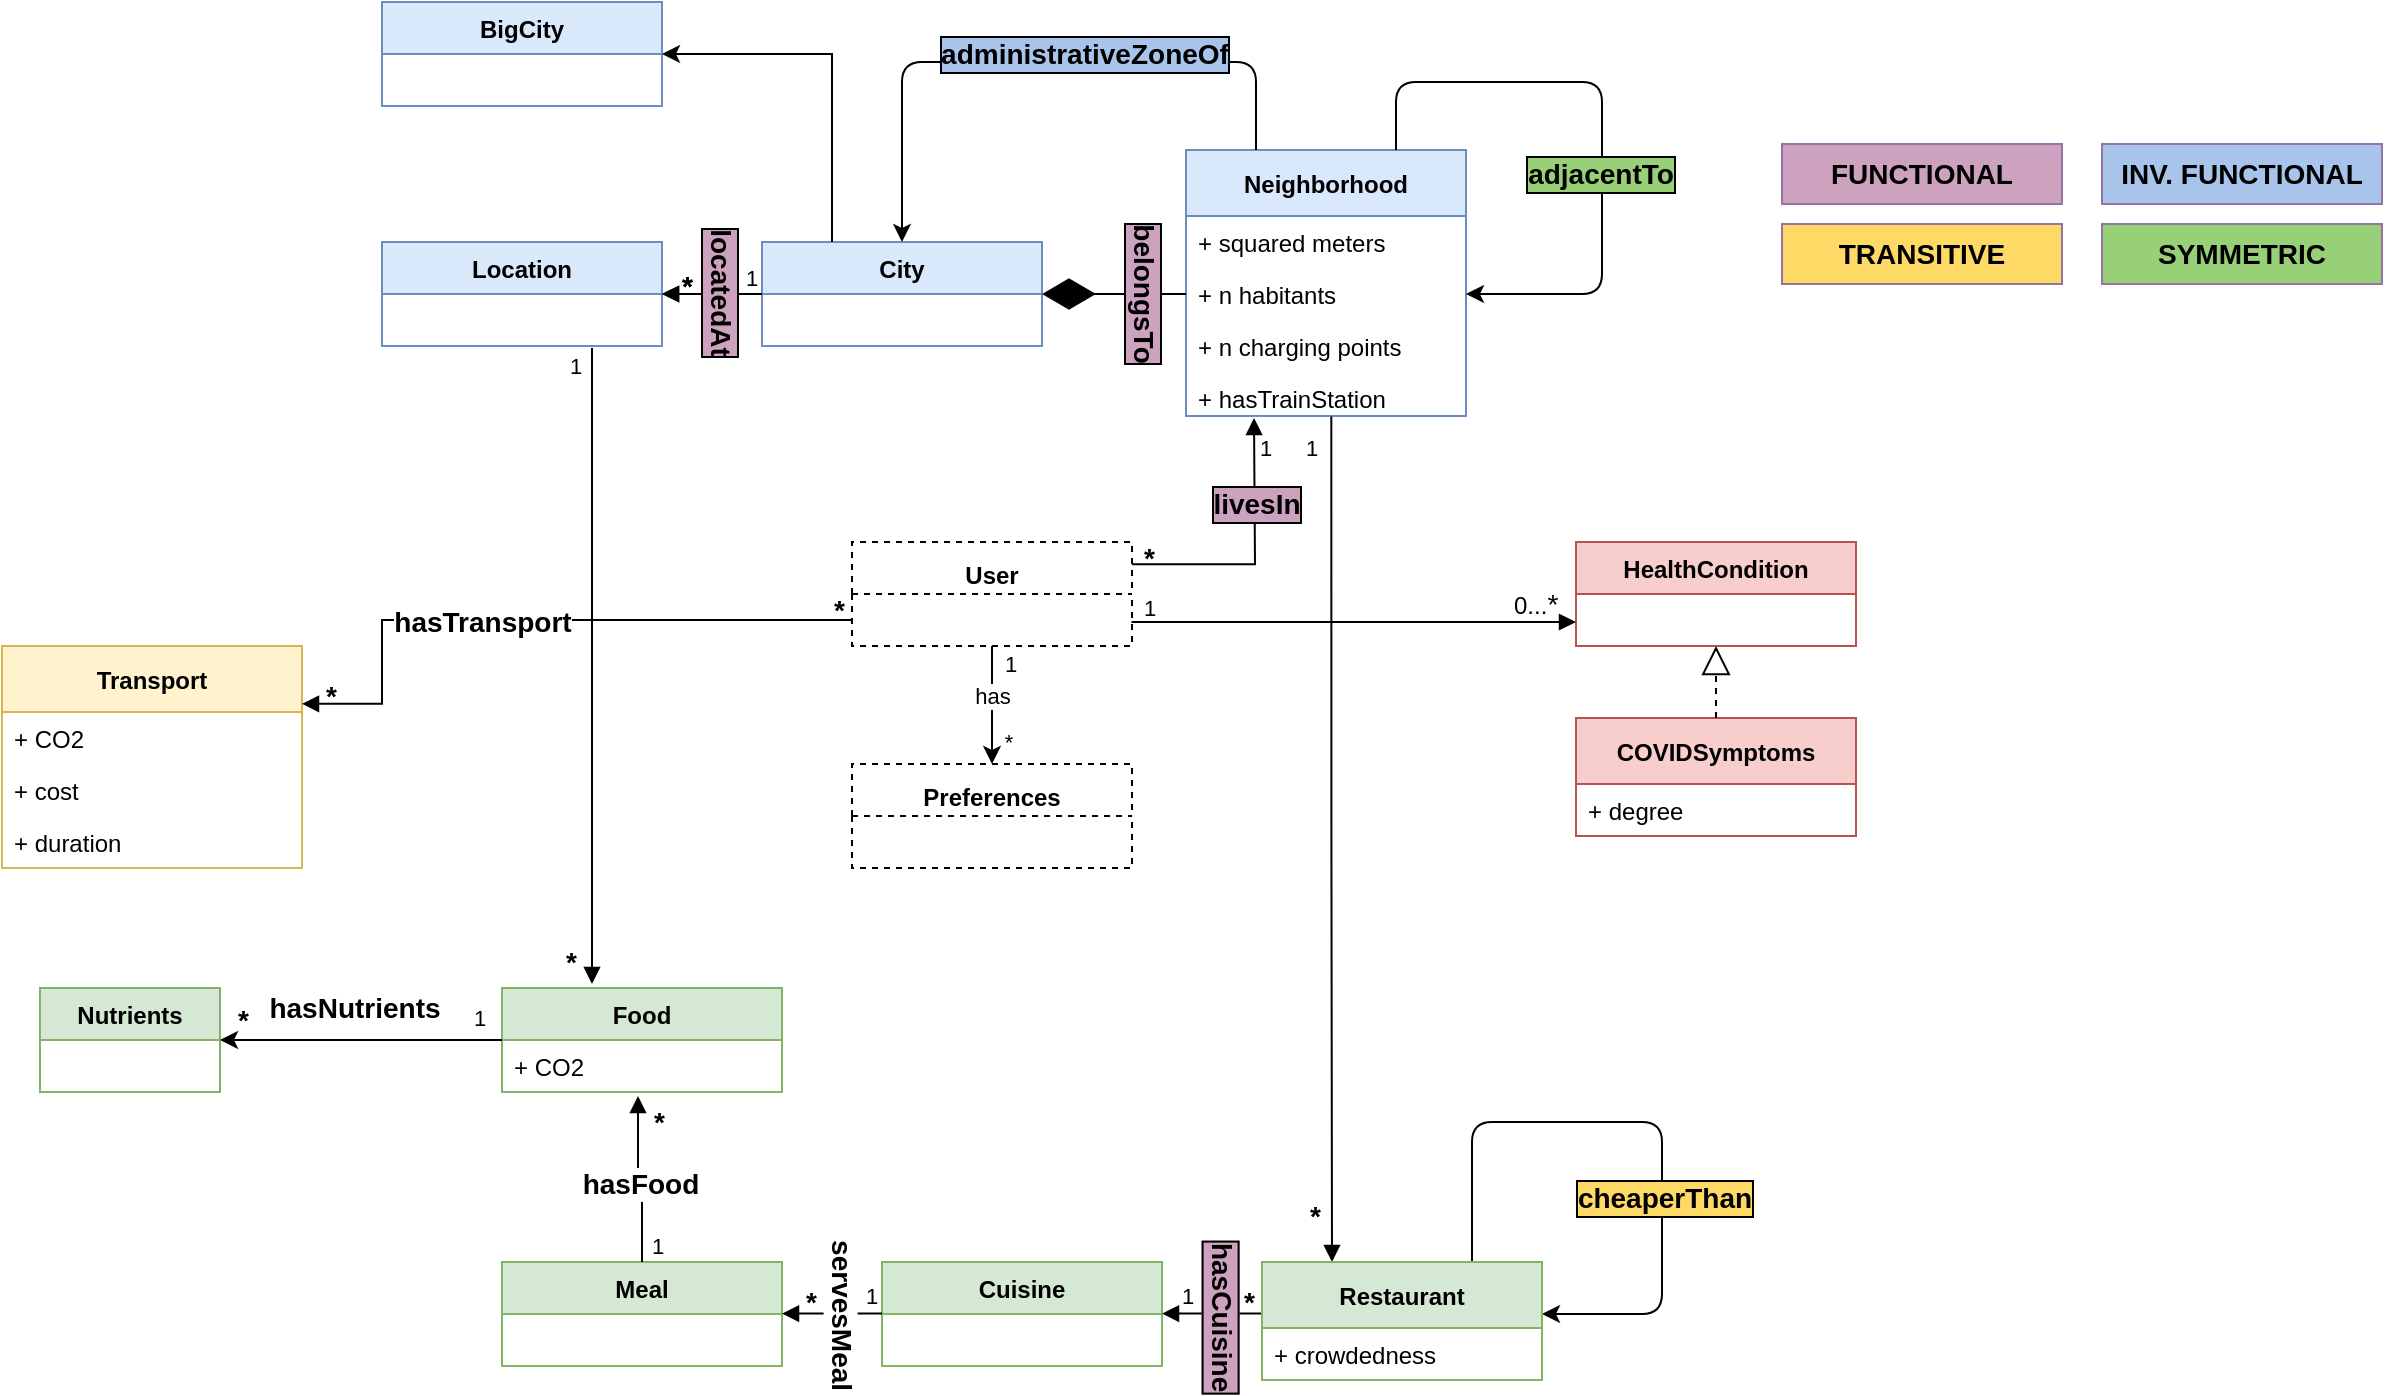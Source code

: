 <mxfile version="15.6.2" type="device"><diagram id="C5RBs43oDa-KdzZeNtuy" name="Page-1"><mxGraphModel dx="1483" dy="781" grid="1" gridSize="10" guides="1" tooltips="1" connect="1" arrows="1" fold="1" page="1" pageScale="1" pageWidth="827" pageHeight="1169" math="0" shadow="0"><root><mxCell id="WIyWlLk6GJQsqaUBKTNV-0"/><mxCell id="WIyWlLk6GJQsqaUBKTNV-1" parent="WIyWlLk6GJQsqaUBKTNV-0"/><object label="Neighborhood" id="T_Ml_1da-Do7WgOBahn7-0"><mxCell style="swimlane;fontStyle=1;childLayout=stackLayout;horizontal=1;startSize=33;fillColor=#dae8fc;horizontalStack=0;resizeParent=1;resizeParentMax=0;resizeLast=0;collapsible=1;marginBottom=0;strokeColor=#6c8ebf;" parent="WIyWlLk6GJQsqaUBKTNV-1" vertex="1"><mxGeometry x="632" y="114" width="140" height="133" as="geometry"><mxRectangle x="40" y="40" width="110" height="26" as="alternateBounds"/></mxGeometry></mxCell></object><mxCell id="T_Ml_1da-Do7WgOBahn7-1" value="+ squared meters" style="text;strokeColor=none;fillColor=none;align=left;verticalAlign=top;spacingLeft=4;spacingRight=4;overflow=hidden;rotatable=0;points=[[0,0.5],[1,0.5]];portConstraint=eastwest;" parent="T_Ml_1da-Do7WgOBahn7-0" vertex="1"><mxGeometry y="33" width="140" height="26" as="geometry"/></mxCell><mxCell id="T_Ml_1da-Do7WgOBahn7-2" value="+ n habitants" style="text;strokeColor=none;fillColor=none;align=left;verticalAlign=top;spacingLeft=4;spacingRight=4;overflow=hidden;rotatable=0;points=[[0,0.5],[1,0.5]];portConstraint=eastwest;" parent="T_Ml_1da-Do7WgOBahn7-0" vertex="1"><mxGeometry y="59" width="140" height="26" as="geometry"/></mxCell><mxCell id="T_Ml_1da-Do7WgOBahn7-3" value="+ n charging points" style="text;strokeColor=none;fillColor=none;align=left;verticalAlign=top;spacingLeft=4;spacingRight=4;overflow=hidden;rotatable=0;points=[[0,0.5],[1,0.5]];portConstraint=eastwest;" parent="T_Ml_1da-Do7WgOBahn7-0" vertex="1"><mxGeometry y="85" width="140" height="26" as="geometry"/></mxCell><mxCell id="T_Ml_1da-Do7WgOBahn7-25" value="+ hasTrainStation" style="text;strokeColor=none;fillColor=none;align=left;verticalAlign=top;spacingLeft=4;spacingRight=4;overflow=hidden;rotatable=0;points=[[0,0.5],[1,0.5]];portConstraint=eastwest;" parent="T_Ml_1da-Do7WgOBahn7-0" vertex="1"><mxGeometry y="111" width="140" height="22" as="geometry"/></mxCell><mxCell id="654lQBCFbdQVXizHw6_N-2" value="" style="endArrow=classic;html=1;fontSize=14;exitX=0.75;exitY=0;exitDx=0;exitDy=0;entryX=1;entryY=0.5;entryDx=0;entryDy=0;" parent="T_Ml_1da-Do7WgOBahn7-0" source="T_Ml_1da-Do7WgOBahn7-0" target="T_Ml_1da-Do7WgOBahn7-2" edge="1"><mxGeometry width="50" height="50" relative="1" as="geometry"><mxPoint x="108" y="-44" as="sourcePoint"/><mxPoint x="158" y="-94" as="targetPoint"/><Array as="points"><mxPoint x="105" y="-34"/><mxPoint x="168" y="-34"/><mxPoint x="208" y="-34"/><mxPoint x="208" y="72"/><mxPoint x="168" y="72"/></Array></mxGeometry></mxCell><mxCell id="654lQBCFbdQVXizHw6_N-3" value="adjacentTo" style="edgeLabel;html=1;align=center;verticalAlign=middle;resizable=0;points=[];fontSize=14;labelBackgroundColor=#97D077;fontStyle=1;labelBorderColor=#000000;" parent="654lQBCFbdQVXizHw6_N-2" vertex="1" connectable="0"><mxGeometry x="0.175" y="-1" relative="1" as="geometry"><mxPoint as="offset"/></mxGeometry></mxCell><mxCell id="T_Ml_1da-Do7WgOBahn7-33" value="City" style="swimlane;fontStyle=1;childLayout=stackLayout;horizontal=1;startSize=26;fillColor=#dae8fc;horizontalStack=0;resizeParent=1;resizeParentMax=0;resizeLast=0;collapsible=1;marginBottom=0;align=center;verticalAlign=middle;html=0;strokeColor=#6c8ebf;" parent="WIyWlLk6GJQsqaUBKTNV-1" vertex="1"><mxGeometry x="420" y="160" width="140" height="52" as="geometry"/></mxCell><mxCell id="T_Ml_1da-Do7WgOBahn7-37" value="Location" style="swimlane;fontStyle=1;childLayout=stackLayout;horizontal=1;startSize=26;fillColor=#dae8fc;horizontalStack=0;resizeParent=1;resizeParentMax=0;resizeLast=0;collapsible=1;marginBottom=0;align=center;verticalAlign=middle;html=0;strokeColor=#6c8ebf;" parent="WIyWlLk6GJQsqaUBKTNV-1" vertex="1"><mxGeometry x="230" y="160" width="140" height="52" as="geometry"/></mxCell><mxCell id="T_Ml_1da-Do7WgOBahn7-49" value="" style="endArrow=diamondThin;endFill=1;endSize=24;html=1;exitX=0;exitY=0.5;exitDx=0;exitDy=0;entryX=1;entryY=0.5;entryDx=0;entryDy=0;" parent="WIyWlLk6GJQsqaUBKTNV-1" source="T_Ml_1da-Do7WgOBahn7-2" target="T_Ml_1da-Do7WgOBahn7-33" edge="1"><mxGeometry width="160" relative="1" as="geometry"><mxPoint x="320" y="290" as="sourcePoint"/><mxPoint x="480" y="290" as="targetPoint"/></mxGeometry></mxCell><mxCell id="654lQBCFbdQVXizHw6_N-7" value="belongsTo" style="edgeLabel;html=1;align=center;verticalAlign=middle;resizable=0;points=[];fontSize=14;fontStyle=1;labelBackgroundColor=#CDA2BE;labelBorderColor=#000000;rotation=90;" parent="T_Ml_1da-Do7WgOBahn7-49" vertex="1" connectable="0"><mxGeometry x="-0.418" y="-1" relative="1" as="geometry"><mxPoint as="offset"/></mxGeometry></mxCell><mxCell id="T_Ml_1da-Do7WgOBahn7-50" value="" style="endArrow=block;endFill=1;html=1;edgeStyle=orthogonalEdgeStyle;align=left;verticalAlign=top;exitX=0;exitY=0.5;exitDx=0;exitDy=0;entryX=1;entryY=0.5;entryDx=0;entryDy=0;" parent="WIyWlLk6GJQsqaUBKTNV-1" source="T_Ml_1da-Do7WgOBahn7-33" target="T_Ml_1da-Do7WgOBahn7-37" edge="1"><mxGeometry x="-1" relative="1" as="geometry"><mxPoint x="440" y="240" as="sourcePoint"/><mxPoint x="600" y="240" as="targetPoint"/><Array as="points"><mxPoint x="400" y="186"/><mxPoint x="400" y="186"/></Array></mxGeometry></mxCell><mxCell id="T_Ml_1da-Do7WgOBahn7-51" value="1" style="edgeLabel;resizable=0;html=1;align=left;verticalAlign=bottom;" parent="T_Ml_1da-Do7WgOBahn7-50" connectable="0" vertex="1"><mxGeometry x="-1" relative="1" as="geometry"><mxPoint x="-10" as="offset"/></mxGeometry></mxCell><mxCell id="T_Ml_1da-Do7WgOBahn7-58" value="*" style="edgeLabel;resizable=0;html=1;align=left;verticalAlign=bottom;labelBackgroundColor=none;fontSize=14;fontStyle=1" parent="T_Ml_1da-Do7WgOBahn7-50" connectable="0" vertex="1"><mxGeometry x="-1" relative="1" as="geometry"><mxPoint x="-42" y="6" as="offset"/></mxGeometry></mxCell><mxCell id="T_Ml_1da-Do7WgOBahn7-59" value="User" style="swimlane;fontStyle=1;childLayout=stackLayout;horizontal=1;startSize=26;horizontalStack=0;resizeParent=1;resizeParentMax=0;resizeLast=0;collapsible=1;marginBottom=0;align=center;verticalAlign=bottom;html=0;strokeWidth=1;perimeterSpacing=0;rounded=0;shadow=0;sketch=0;swimlaneLine=1;swimlaneFillColor=none;dashed=1;" parent="WIyWlLk6GJQsqaUBKTNV-1" vertex="1"><mxGeometry x="465" y="310" width="140" height="52" as="geometry"/></mxCell><object label="Transport" id="T_Ml_1da-Do7WgOBahn7-70"><mxCell style="swimlane;fontStyle=1;childLayout=stackLayout;horizontal=1;startSize=33;fillColor=#fff2cc;horizontalStack=0;resizeParent=1;resizeParentMax=0;resizeLast=0;collapsible=1;marginBottom=0;strokeColor=#d6b656;" parent="WIyWlLk6GJQsqaUBKTNV-1" vertex="1"><mxGeometry x="40" y="362" width="150" height="111" as="geometry"><mxRectangle x="40" y="40" width="110" height="26" as="alternateBounds"/></mxGeometry></mxCell></object><mxCell id="T_Ml_1da-Do7WgOBahn7-71" value="+ CO2" style="text;strokeColor=none;fillColor=none;align=left;verticalAlign=top;spacingLeft=4;spacingRight=4;overflow=hidden;rotatable=0;points=[[0,0.5],[1,0.5]];portConstraint=eastwest;" parent="T_Ml_1da-Do7WgOBahn7-70" vertex="1"><mxGeometry y="33" width="150" height="26" as="geometry"/></mxCell><mxCell id="T_Ml_1da-Do7WgOBahn7-72" value="+ cost" style="text;strokeColor=none;fillColor=none;align=left;verticalAlign=top;spacingLeft=4;spacingRight=4;overflow=hidden;rotatable=0;points=[[0,0.5],[1,0.5]];portConstraint=eastwest;" parent="T_Ml_1da-Do7WgOBahn7-70" vertex="1"><mxGeometry y="59" width="150" height="26" as="geometry"/></mxCell><mxCell id="T_Ml_1da-Do7WgOBahn7-73" value="+ duration" style="text;strokeColor=none;fillColor=none;align=left;verticalAlign=top;spacingLeft=4;spacingRight=4;overflow=hidden;rotatable=0;points=[[0,0.5],[1,0.5]];portConstraint=eastwest;" parent="T_Ml_1da-Do7WgOBahn7-70" vertex="1"><mxGeometry y="85" width="150" height="26" as="geometry"/></mxCell><mxCell id="EdTbxJ6n0qYbMVYnGcvV-22" value="Food" style="swimlane;fontStyle=1;childLayout=stackLayout;horizontal=1;startSize=26;fillColor=#d5e8d4;horizontalStack=0;resizeParent=1;resizeParentMax=0;resizeLast=0;collapsible=1;marginBottom=0;strokeColor=#82b366;" parent="WIyWlLk6GJQsqaUBKTNV-1" vertex="1"><mxGeometry x="290" y="533" width="140" height="52" as="geometry"/></mxCell><mxCell id="EdTbxJ6n0qYbMVYnGcvV-23" value="+ CO2" style="text;strokeColor=none;fillColor=none;align=left;verticalAlign=top;spacingLeft=4;spacingRight=4;overflow=hidden;rotatable=0;points=[[0,0.5],[1,0.5]];portConstraint=eastwest;" parent="EdTbxJ6n0qYbMVYnGcvV-22" vertex="1"><mxGeometry y="26" width="140" height="26" as="geometry"/></mxCell><mxCell id="EdTbxJ6n0qYbMVYnGcvV-26" value="Meal" style="swimlane;fontStyle=1;childLayout=stackLayout;horizontal=1;startSize=26;fillColor=#d5e8d4;horizontalStack=0;resizeParent=1;resizeParentMax=0;resizeLast=0;collapsible=1;marginBottom=0;align=center;verticalAlign=middle;html=0;strokeColor=#82b366;" parent="WIyWlLk6GJQsqaUBKTNV-1" vertex="1"><mxGeometry x="290" y="670" width="140" height="52" as="geometry"/></mxCell><mxCell id="EdTbxJ6n0qYbMVYnGcvV-31" value="Cuisine" style="swimlane;fontStyle=1;childLayout=stackLayout;horizontal=1;startSize=26;fillColor=#d5e8d4;horizontalStack=0;resizeParent=1;resizeParentMax=0;resizeLast=0;collapsible=1;marginBottom=0;align=center;verticalAlign=middle;html=0;strokeColor=#82b366;" parent="WIyWlLk6GJQsqaUBKTNV-1" vertex="1"><mxGeometry x="480" y="670" width="140" height="52" as="geometry"/></mxCell><mxCell id="EdTbxJ6n0qYbMVYnGcvV-33" value="" style="endArrow=block;endFill=1;html=1;edgeStyle=orthogonalEdgeStyle;align=left;verticalAlign=top;exitX=0;exitY=0.5;exitDx=0;exitDy=0;entryX=1;entryY=0.5;entryDx=0;entryDy=0;" parent="WIyWlLk6GJQsqaUBKTNV-1" edge="1"><mxGeometry x="-1" relative="1" as="geometry"><mxPoint x="670" y="695.8" as="sourcePoint"/><mxPoint x="620" y="695.8" as="targetPoint"/></mxGeometry></mxCell><mxCell id="EdTbxJ6n0qYbMVYnGcvV-34" value="*" style="edgeLabel;resizable=0;html=1;align=left;verticalAlign=bottom;fontSize=14;fontStyle=1;labelBackgroundColor=none;" parent="EdTbxJ6n0qYbMVYnGcvV-33" connectable="0" vertex="1"><mxGeometry x="-1" relative="1" as="geometry"><mxPoint x="-11" y="5" as="offset"/></mxGeometry></mxCell><mxCell id="EdTbxJ6n0qYbMVYnGcvV-35" value="1" style="edgeLabel;resizable=0;html=1;align=left;verticalAlign=bottom;" parent="EdTbxJ6n0qYbMVYnGcvV-33" connectable="0" vertex="1"><mxGeometry x="-1" relative="1" as="geometry"><mxPoint x="-42" as="offset"/></mxGeometry></mxCell><mxCell id="654lQBCFbdQVXizHw6_N-8" value="hasCuisine" style="edgeLabel;html=1;align=center;verticalAlign=middle;resizable=0;points=[];fontSize=14;rotation=90;labelBackgroundColor=#CDA2BE;labelBorderColor=#000000;fontStyle=1" parent="EdTbxJ6n0qYbMVYnGcvV-33" vertex="1" connectable="0"><mxGeometry x="-0.243" y="1" relative="1" as="geometry"><mxPoint x="-1" as="offset"/></mxGeometry></mxCell><mxCell id="EdTbxJ6n0qYbMVYnGcvV-36" value="" style="endArrow=block;endFill=1;html=1;edgeStyle=orthogonalEdgeStyle;align=left;verticalAlign=top;exitX=0;exitY=0.5;exitDx=0;exitDy=0;entryX=1;entryY=0.5;entryDx=0;entryDy=0;" parent="WIyWlLk6GJQsqaUBKTNV-1" edge="1"><mxGeometry x="-1" relative="1" as="geometry"><mxPoint x="480" y="695.8" as="sourcePoint"/><mxPoint x="430" y="695.8" as="targetPoint"/></mxGeometry></mxCell><mxCell id="EdTbxJ6n0qYbMVYnGcvV-37" value="1" style="edgeLabel;resizable=0;html=1;align=left;verticalAlign=bottom;" parent="EdTbxJ6n0qYbMVYnGcvV-36" connectable="0" vertex="1"><mxGeometry x="-1" relative="1" as="geometry"><mxPoint x="-10" as="offset"/></mxGeometry></mxCell><mxCell id="EdTbxJ6n0qYbMVYnGcvV-38" value="*" style="edgeLabel;resizable=0;html=1;align=left;verticalAlign=bottom;fontSize=14;fontStyle=1;labelBackgroundColor=none;" parent="EdTbxJ6n0qYbMVYnGcvV-36" connectable="0" vertex="1"><mxGeometry x="-1" relative="1" as="geometry"><mxPoint x="-40" y="5" as="offset"/></mxGeometry></mxCell><mxCell id="654lQBCFbdQVXizHw6_N-21" value="servesMeal" style="edgeLabel;html=1;align=center;verticalAlign=middle;resizable=0;points=[];fontSize=14;rotation=90;fontStyle=1" parent="EdTbxJ6n0qYbMVYnGcvV-36" vertex="1" connectable="0"><mxGeometry x="-0.195" relative="1" as="geometry"><mxPoint as="offset"/></mxGeometry></mxCell><mxCell id="EdTbxJ6n0qYbMVYnGcvV-39" value="" style="endArrow=block;endFill=1;html=1;edgeStyle=orthogonalEdgeStyle;align=left;verticalAlign=top;exitX=1;exitY=0.214;exitDx=0;exitDy=0;exitPerimeter=0;rounded=0;" parent="WIyWlLk6GJQsqaUBKTNV-1" source="T_Ml_1da-Do7WgOBahn7-59" edge="1"><mxGeometry x="-1" relative="1" as="geometry"><mxPoint x="606" y="321" as="sourcePoint"/><mxPoint x="666" y="248" as="targetPoint"/></mxGeometry></mxCell><mxCell id="EdTbxJ6n0qYbMVYnGcvV-40" value="1" style="edgeLabel;resizable=0;html=1;align=left;verticalAlign=bottom;labelBackgroundColor=none;" parent="EdTbxJ6n0qYbMVYnGcvV-39" connectable="0" vertex="1"><mxGeometry x="-1" relative="1" as="geometry"><mxPoint x="62" y="-50" as="offset"/></mxGeometry></mxCell><mxCell id="EdTbxJ6n0qYbMVYnGcvV-41" value="*" style="edgeLabel;resizable=0;html=1;align=left;verticalAlign=bottom;labelBackgroundColor=none;fontSize=14;fontStyle=1" parent="EdTbxJ6n0qYbMVYnGcvV-39" connectable="0" vertex="1"><mxGeometry x="-1" relative="1" as="geometry"><mxPoint x="4" y="7" as="offset"/></mxGeometry></mxCell><mxCell id="654lQBCFbdQVXizHw6_N-18" value="livesIn" style="edgeLabel;html=1;align=center;verticalAlign=middle;resizable=0;points=[];fontSize=14;fontStyle=1;labelBackgroundColor=#CDA2BE;labelBorderColor=#000000;" parent="EdTbxJ6n0qYbMVYnGcvV-39" vertex="1" connectable="0"><mxGeometry x="0.14" relative="1" as="geometry"><mxPoint y="-15" as="offset"/></mxGeometry></mxCell><mxCell id="EdTbxJ6n0qYbMVYnGcvV-42" value="" style="endArrow=block;endFill=1;html=1;edgeStyle=orthogonalEdgeStyle;align=left;verticalAlign=top;exitX=0.5;exitY=0;exitDx=0;exitDy=0;" parent="WIyWlLk6GJQsqaUBKTNV-1" source="EdTbxJ6n0qYbMVYnGcvV-26" edge="1"><mxGeometry x="-1" relative="1" as="geometry"><mxPoint x="390" y="630" as="sourcePoint"/><mxPoint x="358" y="587" as="targetPoint"/><Array as="points"><mxPoint x="360" y="630"/><mxPoint x="358" y="630"/></Array></mxGeometry></mxCell><mxCell id="EdTbxJ6n0qYbMVYnGcvV-43" value="1" style="edgeLabel;resizable=0;html=1;align=left;verticalAlign=bottom;" parent="EdTbxJ6n0qYbMVYnGcvV-42" connectable="0" vertex="1"><mxGeometry x="-1" relative="1" as="geometry"><mxPoint x="3" as="offset"/></mxGeometry></mxCell><mxCell id="EdTbxJ6n0qYbMVYnGcvV-44" value="*" style="edgeLabel;resizable=0;html=1;align=left;verticalAlign=bottom;fontSize=14;fontStyle=1;labelBackgroundColor=none;" parent="EdTbxJ6n0qYbMVYnGcvV-42" connectable="0" vertex="1"><mxGeometry x="-1" relative="1" as="geometry"><mxPoint x="4" y="-60" as="offset"/></mxGeometry></mxCell><mxCell id="654lQBCFbdQVXizHw6_N-10" value="hasFood" style="edgeLabel;html=1;align=center;verticalAlign=middle;resizable=0;points=[];fontSize=14;labelBorderColor=none;fontStyle=1;labelBackgroundColor=default;" parent="EdTbxJ6n0qYbMVYnGcvV-42" vertex="1" connectable="0"><mxGeometry x="-0.205" y="1" relative="1" as="geometry"><mxPoint y="-5" as="offset"/></mxGeometry></mxCell><mxCell id="EdTbxJ6n0qYbMVYnGcvV-45" value="HealthCondition" style="swimlane;fontStyle=1;childLayout=stackLayout;horizontal=1;startSize=26;fillColor=#f8cecc;horizontalStack=0;resizeParent=1;resizeParentMax=0;resizeLast=0;collapsible=1;marginBottom=0;align=center;verticalAlign=middle;html=0;strokeColor=#b85450;" parent="WIyWlLk6GJQsqaUBKTNV-1" vertex="1"><mxGeometry x="827" y="310" width="140" height="52" as="geometry"/></mxCell><mxCell id="EdTbxJ6n0qYbMVYnGcvV-49" value="" style="endArrow=block;endFill=1;html=1;edgeStyle=orthogonalEdgeStyle;align=left;verticalAlign=top;exitX=0.519;exitY=1.013;exitDx=0;exitDy=0;entryX=0.25;entryY=0;entryDx=0;entryDy=0;exitPerimeter=0;" parent="WIyWlLk6GJQsqaUBKTNV-1" source="T_Ml_1da-Do7WgOBahn7-25" edge="1"><mxGeometry x="-1" relative="1" as="geometry"><mxPoint x="670" y="270" as="sourcePoint"/><mxPoint x="705" y="670" as="targetPoint"/></mxGeometry></mxCell><mxCell id="EdTbxJ6n0qYbMVYnGcvV-50" value="1" style="edgeLabel;resizable=0;html=1;align=left;verticalAlign=bottom;" parent="EdTbxJ6n0qYbMVYnGcvV-49" connectable="0" vertex="1"><mxGeometry x="-1" relative="1" as="geometry"><mxPoint x="-15" y="24" as="offset"/></mxGeometry></mxCell><mxCell id="EdTbxJ6n0qYbMVYnGcvV-51" value="*" style="edgeLabel;resizable=0;html=1;align=left;verticalAlign=bottom;fontSize=14;fontStyle=1;labelBackgroundColor=none;" parent="EdTbxJ6n0qYbMVYnGcvV-49" connectable="0" vertex="1"><mxGeometry x="-1" relative="1" as="geometry"><mxPoint x="-13" y="410" as="offset"/></mxGeometry></mxCell><object label="COVIDSymptoms" id="EdTbxJ6n0qYbMVYnGcvV-63"><mxCell style="swimlane;fontStyle=1;childLayout=stackLayout;horizontal=1;startSize=33;fillColor=#f8cecc;horizontalStack=0;resizeParent=1;resizeParentMax=0;resizeLast=0;collapsible=1;marginBottom=0;strokeColor=#b85450;" parent="WIyWlLk6GJQsqaUBKTNV-1" vertex="1"><mxGeometry x="827" y="398" width="140" height="59" as="geometry"><mxRectangle x="40" y="40" width="110" height="26" as="alternateBounds"/></mxGeometry></mxCell></object><mxCell id="EdTbxJ6n0qYbMVYnGcvV-64" value="+ degree" style="text;strokeColor=none;fillColor=none;align=left;verticalAlign=top;spacingLeft=4;spacingRight=4;overflow=hidden;rotatable=0;points=[[0,0.5],[1,0.5]];portConstraint=eastwest;" parent="EdTbxJ6n0qYbMVYnGcvV-63" vertex="1"><mxGeometry y="33" width="140" height="26" as="geometry"/></mxCell><mxCell id="EdTbxJ6n0qYbMVYnGcvV-71" value="" style="endArrow=block;dashed=1;endFill=0;endSize=12;html=1;fontSize=14;exitX=0.5;exitY=0;exitDx=0;exitDy=0;entryX=0.5;entryY=1;entryDx=0;entryDy=0;" parent="WIyWlLk6GJQsqaUBKTNV-1" source="EdTbxJ6n0qYbMVYnGcvV-63" target="EdTbxJ6n0qYbMVYnGcvV-45" edge="1"><mxGeometry width="160" relative="1" as="geometry"><mxPoint x="897" y="400" as="sourcePoint"/><mxPoint x="1010" y="420" as="targetPoint"/></mxGeometry></mxCell><mxCell id="EdTbxJ6n0qYbMVYnGcvV-77" value="" style="endArrow=block;endFill=1;html=1;edgeStyle=orthogonalEdgeStyle;align=left;verticalAlign=top;exitX=0;exitY=0.5;exitDx=0;exitDy=0;entryX=1;entryY=0.5;entryDx=0;entryDy=0;" parent="WIyWlLk6GJQsqaUBKTNV-1" source="T_Ml_1da-Do7WgOBahn7-33" target="T_Ml_1da-Do7WgOBahn7-37" edge="1"><mxGeometry x="-1" relative="1" as="geometry"><mxPoint x="420" y="186" as="sourcePoint"/><mxPoint x="370" y="186" as="targetPoint"/><Array as="points"><mxPoint x="400" y="186"/><mxPoint x="400" y="186"/></Array></mxGeometry></mxCell><mxCell id="EdTbxJ6n0qYbMVYnGcvV-78" value="1" style="edgeLabel;resizable=0;html=1;align=left;verticalAlign=bottom;" parent="EdTbxJ6n0qYbMVYnGcvV-77" connectable="0" vertex="1"><mxGeometry x="-1" relative="1" as="geometry"><mxPoint x="-10" as="offset"/></mxGeometry></mxCell><mxCell id="EdTbxJ6n0qYbMVYnGcvV-79" value="*" style="edgeLabel;resizable=0;html=1;align=left;verticalAlign=bottom;labelBackgroundColor=none;fontSize=14;fontStyle=1" parent="EdTbxJ6n0qYbMVYnGcvV-77" connectable="0" vertex="1"><mxGeometry x="-1" relative="1" as="geometry"><mxPoint x="-42" y="6" as="offset"/></mxGeometry></mxCell><mxCell id="654lQBCFbdQVXizHw6_N-19" value="locatedAt" style="edgeLabel;html=1;align=center;verticalAlign=middle;resizable=0;points=[];fontSize=14;rotation=90;fontStyle=1;labelBorderColor=#000000;labelBackgroundColor=#CDA2BE;" parent="EdTbxJ6n0qYbMVYnGcvV-77" vertex="1" connectable="0"><mxGeometry x="-0.187" y="-1" relative="1" as="geometry"><mxPoint as="offset"/></mxGeometry></mxCell><mxCell id="EdTbxJ6n0qYbMVYnGcvV-92" value="" style="endArrow=block;endFill=1;html=1;edgeStyle=orthogonalEdgeStyle;align=left;verticalAlign=top;" parent="WIyWlLk6GJQsqaUBKTNV-1" edge="1"><mxGeometry x="-1" relative="1" as="geometry"><mxPoint x="611" y="350" as="sourcePoint"/><mxPoint x="827" y="350" as="targetPoint"/><Array as="points"><mxPoint x="602" y="350"/></Array></mxGeometry></mxCell><mxCell id="EdTbxJ6n0qYbMVYnGcvV-93" value="1" style="edgeLabel;resizable=0;html=1;align=left;verticalAlign=bottom;labelBackgroundColor=none;" parent="EdTbxJ6n0qYbMVYnGcvV-92" connectable="0" vertex="1"><mxGeometry x="-1" relative="1" as="geometry"><mxPoint x="-2" y="1" as="offset"/></mxGeometry></mxCell><mxCell id="EdTbxJ6n0qYbMVYnGcvV-94" value="0...&lt;font style=&quot;font-size: 14px&quot;&gt;*&lt;/font&gt;" style="edgeLabel;resizable=0;html=1;align=left;verticalAlign=bottom;fontSize=12;fontStyle=0;labelBackgroundColor=none;" parent="EdTbxJ6n0qYbMVYnGcvV-92" connectable="0" vertex="1"><mxGeometry x="-1" relative="1" as="geometry"><mxPoint x="183" y="1" as="offset"/></mxGeometry></mxCell><mxCell id="EdTbxJ6n0qYbMVYnGcvV-95" value="" style="endArrow=block;endFill=1;html=1;edgeStyle=orthogonalEdgeStyle;align=left;verticalAlign=top;exitX=0.75;exitY=1;exitDx=0;exitDy=0;" parent="WIyWlLk6GJQsqaUBKTNV-1" edge="1"><mxGeometry x="-1" relative="1" as="geometry"><mxPoint x="335" y="213" as="sourcePoint"/><mxPoint x="335" y="531" as="targetPoint"/></mxGeometry></mxCell><mxCell id="EdTbxJ6n0qYbMVYnGcvV-96" value="1" style="edgeLabel;resizable=0;html=1;align=left;verticalAlign=bottom;" parent="EdTbxJ6n0qYbMVYnGcvV-95" connectable="0" vertex="1"><mxGeometry x="-1" relative="1" as="geometry"><mxPoint x="-13" y="17" as="offset"/></mxGeometry></mxCell><mxCell id="EdTbxJ6n0qYbMVYnGcvV-97" value="*" style="edgeLabel;resizable=0;html=1;align=left;verticalAlign=bottom;fontSize=14;fontStyle=1;labelBackgroundColor=none;" parent="EdTbxJ6n0qYbMVYnGcvV-95" connectable="0" vertex="1"><mxGeometry x="-1" relative="1" as="geometry"><mxPoint x="-15" y="317" as="offset"/></mxGeometry></mxCell><mxCell id="sPlDEVWQpPKA7dZcVeq9-0" value="" style="endArrow=block;endFill=1;html=1;edgeStyle=orthogonalEdgeStyle;align=left;verticalAlign=top;exitX=0;exitY=0.75;exitDx=0;exitDy=0;entryX=1;entryY=0.5;entryDx=0;entryDy=0;rounded=0;" parent="WIyWlLk6GJQsqaUBKTNV-1" source="T_Ml_1da-Do7WgOBahn7-59" edge="1"><mxGeometry x="-1" relative="1" as="geometry"><mxPoint x="240" y="390.93" as="sourcePoint"/><mxPoint x="190" y="390.93" as="targetPoint"/><Array as="points"><mxPoint x="230" y="349"/><mxPoint x="230" y="391"/></Array></mxGeometry></mxCell><mxCell id="sPlDEVWQpPKA7dZcVeq9-1" value="*" style="edgeLabel;resizable=0;html=1;align=left;verticalAlign=bottom;labelBackgroundColor=none;fontSize=14;fontStyle=1" parent="sPlDEVWQpPKA7dZcVeq9-0" connectable="0" vertex="1"><mxGeometry x="-1" relative="1" as="geometry"><mxPoint x="-11" y="5" as="offset"/></mxGeometry></mxCell><mxCell id="sPlDEVWQpPKA7dZcVeq9-2" value="*" style="edgeLabel;resizable=0;html=1;align=left;verticalAlign=bottom;fontSize=14;fontStyle=1;labelBackgroundColor=none;" parent="sPlDEVWQpPKA7dZcVeq9-0" connectable="0" vertex="1"><mxGeometry x="-1" relative="1" as="geometry"><mxPoint x="-265" y="48" as="offset"/></mxGeometry></mxCell><mxCell id="654lQBCFbdQVXizHw6_N-17" value="hasTransport" style="edgeLabel;html=1;align=center;verticalAlign=middle;resizable=0;points=[];fontSize=14;fontStyle=1" parent="sPlDEVWQpPKA7dZcVeq9-0" vertex="1" connectable="0"><mxGeometry x="0.238" y="1" relative="1" as="geometry"><mxPoint x="11" as="offset"/></mxGeometry></mxCell><mxCell id="654lQBCFbdQVXizHw6_N-0" value="" style="endArrow=classic;html=1;exitX=0.75;exitY=0;exitDx=0;exitDy=0;entryX=1;entryY=0.5;entryDx=0;entryDy=0;" parent="WIyWlLk6GJQsqaUBKTNV-1" edge="1"><mxGeometry width="50" height="50" relative="1" as="geometry"><mxPoint x="775" y="670" as="sourcePoint"/><mxPoint x="810" y="696" as="targetPoint"/><Array as="points"><mxPoint x="775" y="600"/><mxPoint x="810" y="600"/><mxPoint x="870" y="600"/><mxPoint x="870" y="696"/></Array></mxGeometry></mxCell><mxCell id="654lQBCFbdQVXizHw6_N-1" value="cheaperThan" style="edgeLabel;html=1;align=center;verticalAlign=middle;resizable=0;points=[];labelBackgroundColor=#FFD966;fontStyle=1;fontSize=14;labelBorderColor=#000000;" parent="654lQBCFbdQVXizHw6_N-0" vertex="1" connectable="0"><mxGeometry x="0.262" y="1" relative="1" as="geometry"><mxPoint as="offset"/></mxGeometry></mxCell><mxCell id="654lQBCFbdQVXizHw6_N-4" value="" style="endArrow=classic;html=1;fontSize=14;exitX=0.25;exitY=0;exitDx=0;exitDy=0;entryX=0.5;entryY=0;entryDx=0;entryDy=0;" parent="WIyWlLk6GJQsqaUBKTNV-1" source="T_Ml_1da-Do7WgOBahn7-0" target="T_Ml_1da-Do7WgOBahn7-33" edge="1"><mxGeometry width="50" height="50" relative="1" as="geometry"><mxPoint x="555" y="80" as="sourcePoint"/><mxPoint x="605" y="30" as="targetPoint"/><Array as="points"><mxPoint x="667" y="70"/><mxPoint x="490" y="70"/></Array></mxGeometry></mxCell><mxCell id="654lQBCFbdQVXizHw6_N-6" value="administrativeZoneOf" style="edgeLabel;html=1;align=center;verticalAlign=middle;resizable=0;points=[];fontSize=14;fontStyle=1;labelBackgroundColor=#A9C4EB;labelBorderColor=#000000;" parent="654lQBCFbdQVXizHw6_N-4" vertex="1" connectable="0"><mxGeometry x="0.059" y="-2" relative="1" as="geometry"><mxPoint x="34" y="-2" as="offset"/></mxGeometry></mxCell><mxCell id="654lQBCFbdQVXizHw6_N-11" value="Nutrients" style="swimlane;fontStyle=1;childLayout=stackLayout;horizontal=1;startSize=26;fillColor=#d5e8d4;horizontalStack=0;resizeParent=1;resizeParentMax=0;resizeLast=0;collapsible=1;marginBottom=0;strokeColor=#82b366;" parent="WIyWlLk6GJQsqaUBKTNV-1" vertex="1"><mxGeometry x="59" y="533" width="90" height="52" as="geometry"/></mxCell><mxCell id="654lQBCFbdQVXizHw6_N-13" value="" style="endArrow=classic;html=1;fontSize=14;exitX=0;exitY=0.5;exitDx=0;exitDy=0;entryX=1;entryY=0.5;entryDx=0;entryDy=0;" parent="WIyWlLk6GJQsqaUBKTNV-1" source="EdTbxJ6n0qYbMVYnGcvV-22" target="654lQBCFbdQVXizHw6_N-11" edge="1"><mxGeometry width="50" height="50" relative="1" as="geometry"><mxPoint x="350" y="540" as="sourcePoint"/><mxPoint x="400" y="490" as="targetPoint"/><Array as="points"><mxPoint x="243" y="559"/></Array></mxGeometry></mxCell><mxCell id="654lQBCFbdQVXizHw6_N-14" value="hasNutrients" style="edgeLabel;html=1;align=center;verticalAlign=middle;resizable=0;points=[];fontSize=14;labelBorderColor=none;fontStyle=1;labelBackgroundColor=default;" parent="654lQBCFbdQVXizHw6_N-13" vertex="1" connectable="0"><mxGeometry x="0.135" y="2" relative="1" as="geometry"><mxPoint x="6" y="-18" as="offset"/></mxGeometry></mxCell><mxCell id="654lQBCFbdQVXizHw6_N-15" value="1" style="edgeLabel;resizable=0;html=1;align=left;verticalAlign=bottom;" parent="WIyWlLk6GJQsqaUBKTNV-1" connectable="0" vertex="1"><mxGeometry x="373" y="680" as="geometry"><mxPoint x="-99" y="-124" as="offset"/></mxGeometry></mxCell><mxCell id="654lQBCFbdQVXizHw6_N-16" value="*" style="edgeLabel;resizable=0;html=1;align=left;verticalAlign=bottom;fontSize=14;fontStyle=1;labelBackgroundColor=none;" parent="WIyWlLk6GJQsqaUBKTNV-1" connectable="0" vertex="1"><mxGeometry x="156.0" y="559" as="geometry"/></mxCell><mxCell id="654lQBCFbdQVXizHw6_N-23" value="&lt;b&gt;FUNCTIONAL&lt;/b&gt;" style="rounded=0;whiteSpace=wrap;html=1;labelBackgroundColor=none;fontSize=14;fillColor=#CDA2BE;strokeColor=#9673a6;" parent="WIyWlLk6GJQsqaUBKTNV-1" vertex="1"><mxGeometry x="930" y="111" width="140" height="30" as="geometry"/></mxCell><mxCell id="654lQBCFbdQVXizHw6_N-27" value="&lt;b&gt;TRANSITIVE&lt;/b&gt;" style="rounded=0;whiteSpace=wrap;html=1;labelBackgroundColor=none;fontSize=14;fillColor=#FFD966;strokeColor=#9673a6;" parent="WIyWlLk6GJQsqaUBKTNV-1" vertex="1"><mxGeometry x="930" y="151" width="140" height="30" as="geometry"/></mxCell><mxCell id="654lQBCFbdQVXizHw6_N-28" value="&lt;b&gt;INV. FUNCTIONAL&lt;/b&gt;" style="rounded=0;whiteSpace=wrap;html=1;labelBackgroundColor=none;fontSize=14;fillColor=#A9C4EB;strokeColor=#9673a6;" parent="WIyWlLk6GJQsqaUBKTNV-1" vertex="1"><mxGeometry x="1090" y="111" width="140" height="30" as="geometry"/></mxCell><mxCell id="654lQBCFbdQVXizHw6_N-29" value="&lt;b&gt;SYMMETRIC&lt;/b&gt;" style="rounded=0;whiteSpace=wrap;html=1;labelBackgroundColor=none;fontSize=14;fillColor=#97D077;strokeColor=#9673a6;" parent="WIyWlLk6GJQsqaUBKTNV-1" vertex="1"><mxGeometry x="1090" y="151" width="140" height="30" as="geometry"/></mxCell><mxCell id="SfzQvLwgUlF8mRHVxBNv-26" value="BigCity" style="swimlane;fontStyle=1;childLayout=stackLayout;horizontal=1;startSize=26;fillColor=#dae8fc;horizontalStack=0;resizeParent=1;resizeParentMax=0;resizeLast=0;collapsible=1;marginBottom=0;align=center;verticalAlign=middle;html=0;strokeColor=#6c8ebf;" vertex="1" parent="WIyWlLk6GJQsqaUBKTNV-1"><mxGeometry x="230" y="40" width="140" height="52" as="geometry"/></mxCell><mxCell id="SfzQvLwgUlF8mRHVxBNv-27" value="" style="endArrow=classic;html=1;rounded=0;exitX=0.25;exitY=0;exitDx=0;exitDy=0;entryX=1;entryY=0.5;entryDx=0;entryDy=0;" edge="1" parent="WIyWlLk6GJQsqaUBKTNV-1" source="T_Ml_1da-Do7WgOBahn7-33" target="SfzQvLwgUlF8mRHVxBNv-26"><mxGeometry width="50" height="50" relative="1" as="geometry"><mxPoint x="300" y="141" as="sourcePoint"/><mxPoint x="350" y="91" as="targetPoint"/><Array as="points"><mxPoint x="455" y="130"/><mxPoint x="455" y="66"/></Array></mxGeometry></mxCell><object label="Restaurant" id="SfzQvLwgUlF8mRHVxBNv-28"><mxCell style="swimlane;fontStyle=1;childLayout=stackLayout;horizontal=1;startSize=33;fillColor=#d5e8d4;horizontalStack=0;resizeParent=1;resizeParentMax=0;resizeLast=0;collapsible=1;marginBottom=0;strokeColor=#82b366;" vertex="1" parent="WIyWlLk6GJQsqaUBKTNV-1"><mxGeometry x="670" y="670" width="140" height="59" as="geometry"><mxRectangle x="40" y="40" width="110" height="26" as="alternateBounds"/></mxGeometry></mxCell></object><mxCell id="SfzQvLwgUlF8mRHVxBNv-29" value="+ crowdedness" style="text;strokeColor=none;fillColor=none;align=left;verticalAlign=top;spacingLeft=4;spacingRight=4;overflow=hidden;rotatable=0;points=[[0,0.5],[1,0.5]];portConstraint=eastwest;" vertex="1" parent="SfzQvLwgUlF8mRHVxBNv-28"><mxGeometry y="33" width="140" height="26" as="geometry"/></mxCell><mxCell id="SfzQvLwgUlF8mRHVxBNv-30" value="Preferences" style="swimlane;fontStyle=1;childLayout=stackLayout;horizontal=1;startSize=26;horizontalStack=0;resizeParent=1;resizeParentMax=0;resizeLast=0;collapsible=1;marginBottom=0;align=center;verticalAlign=bottom;html=0;strokeWidth=1;perimeterSpacing=0;rounded=0;shadow=0;sketch=0;swimlaneLine=1;swimlaneFillColor=none;dashed=1;" vertex="1" parent="WIyWlLk6GJQsqaUBKTNV-1"><mxGeometry x="465" y="421" width="140" height="52" as="geometry"/></mxCell><mxCell id="SfzQvLwgUlF8mRHVxBNv-31" value="" style="endArrow=classic;html=1;rounded=0;exitX=0.5;exitY=1;exitDx=0;exitDy=0;entryX=0.5;entryY=0;entryDx=0;entryDy=0;" edge="1" parent="WIyWlLk6GJQsqaUBKTNV-1" source="T_Ml_1da-Do7WgOBahn7-59" target="SfzQvLwgUlF8mRHVxBNv-30"><mxGeometry width="50" height="50" relative="1" as="geometry"><mxPoint x="530" y="470" as="sourcePoint"/><mxPoint x="580" y="420" as="targetPoint"/></mxGeometry></mxCell><mxCell id="SfzQvLwgUlF8mRHVxBNv-32" value="has" style="edgeLabel;html=1;align=center;verticalAlign=middle;resizable=0;points=[];" vertex="1" connectable="0" parent="SfzQvLwgUlF8mRHVxBNv-31"><mxGeometry x="-0.293" relative="1" as="geometry"><mxPoint y="4" as="offset"/></mxGeometry></mxCell><mxCell id="SfzQvLwgUlF8mRHVxBNv-34" value="1" style="edgeLabel;html=1;align=center;verticalAlign=middle;resizable=0;points=[];" vertex="1" connectable="0" parent="SfzQvLwgUlF8mRHVxBNv-31"><mxGeometry x="-0.745" y="1" relative="1" as="geometry"><mxPoint x="8" y="1" as="offset"/></mxGeometry></mxCell><mxCell id="SfzQvLwgUlF8mRHVxBNv-35" value="*" style="edgeLabel;html=1;align=center;verticalAlign=middle;resizable=0;points=[];labelBackgroundColor=none;" vertex="1" connectable="0" parent="SfzQvLwgUlF8mRHVxBNv-31"><mxGeometry x="0.363" relative="1" as="geometry"><mxPoint x="8" y="8" as="offset"/></mxGeometry></mxCell></root></mxGraphModel></diagram></mxfile>